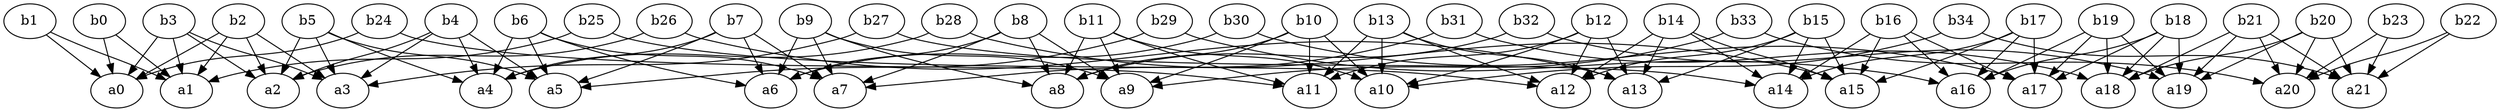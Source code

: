 digraph G11_3 /* seed: 0 0 0 */ {
b0 -> a0;
b0 -> a1;
b1 -> a0;
b1 -> a1;
b2 -> a0;
b2 -> a1;
b2 -> a2;
b2 -> a3;
b3 -> a0;
b3 -> a1;
b3 -> a2;
b3 -> a3;
b4 -> a2;
b4 -> a3;
b4 -> a4;
b4 -> a5;
b5 -> a2;
b5 -> a3;
b5 -> a4;
b5 -> a5;
b6 -> a4;
b6 -> a5;
b6 -> a6;
b6 -> a7;
b7 -> a4;
b7 -> a5;
b7 -> a6;
b7 -> a7;
b8 -> a6;
b8 -> a7;
b8 -> a8;
b8 -> a9;
b9 -> a6;
b9 -> a7;
b9 -> a8;
b9 -> a9;
b10 -> a8;
b10 -> a9;
b10 -> a10;
b10 -> a11;
b11 -> a8;
b11 -> a9;
b11 -> a10;
b11 -> a11;
b12 -> a10;
b12 -> a11;
b12 -> a12;
b12 -> a13;
b13 -> a10;
b13 -> a11;
b13 -> a12;
b13 -> a13;
b14 -> a12;
b14 -> a13;
b14 -> a14;
b14 -> a15;
b15 -> a12;
b15 -> a13;
b15 -> a14;
b15 -> a15;
b16 -> a14;
b16 -> a15;
b16 -> a16;
b16 -> a17;
b17 -> a14;
b17 -> a15;
b17 -> a16;
b17 -> a17;
b18 -> a16;
b18 -> a17;
b18 -> a18;
b18 -> a19;
b19 -> a16;
b19 -> a17;
b19 -> a18;
b19 -> a19;
b20 -> a18;
b20 -> a19;
b20 -> a20;
b20 -> a21;
b21 -> a18;
b21 -> a19;
b21 -> a20;
b21 -> a21;
b22 -> a20;
b22 -> a21;
b23 -> a20;
b23 -> a21;
b24 -> a0;
b24 -> a11;
b25 -> a1;
b25 -> a12;
b26 -> a2;
b26 -> a13;
b27 -> a3;
b27 -> a14;
b28 -> a4;
b28 -> a15;
b29 -> a5;
b29 -> a16;
b30 -> a6;
b30 -> a17;
b31 -> a7;
b31 -> a18;
b32 -> a8;
b32 -> a19;
b33 -> a9;
b33 -> a20;
b34 -> a10;
b34 -> a21;
}
